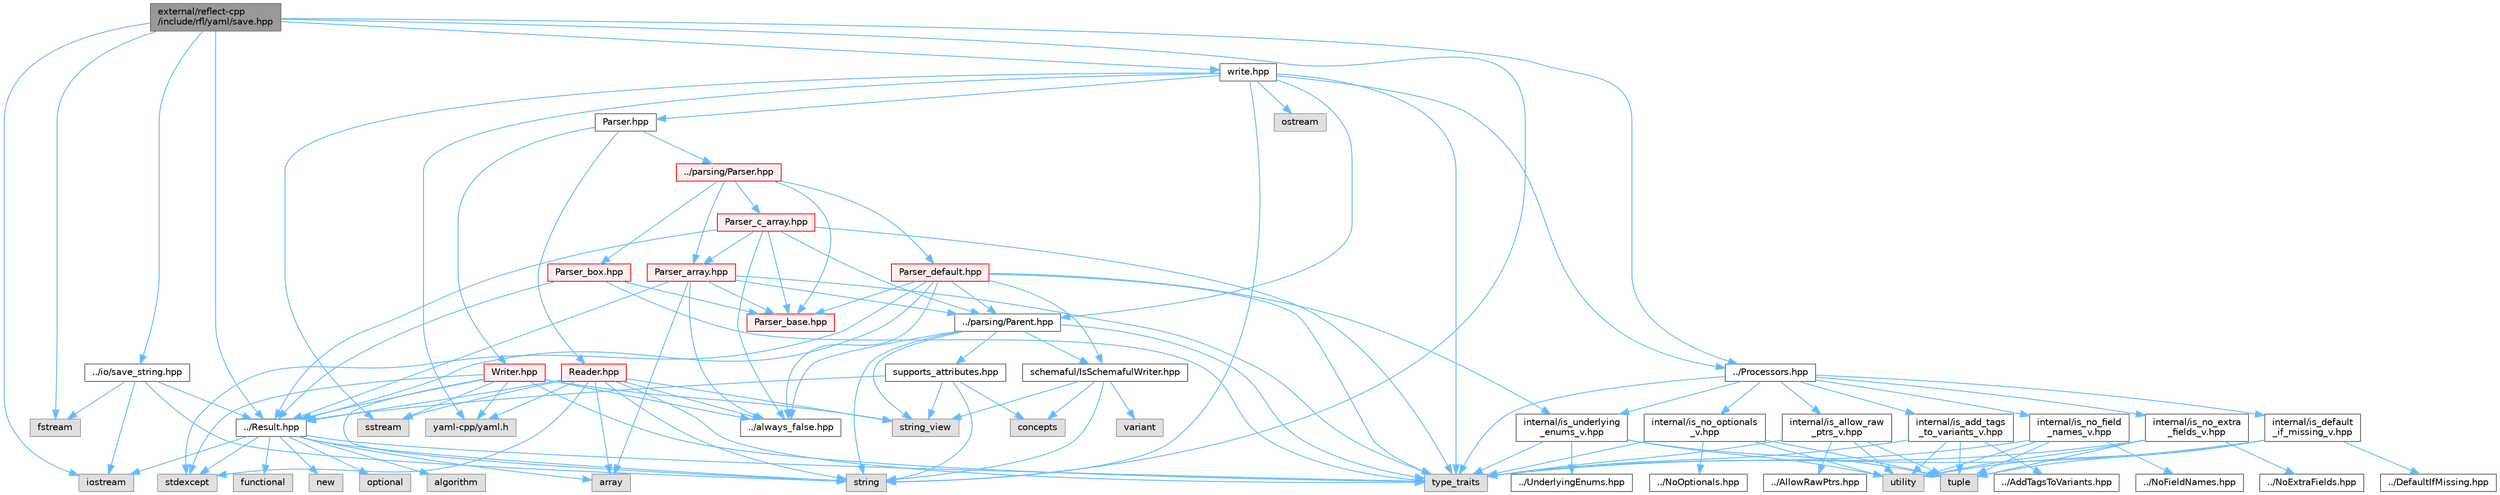 digraph "external/reflect-cpp/include/rfl/yaml/save.hpp"
{
 // LATEX_PDF_SIZE
  bgcolor="transparent";
  edge [fontname=Helvetica,fontsize=10,labelfontname=Helvetica,labelfontsize=10];
  node [fontname=Helvetica,fontsize=10,shape=box,height=0.2,width=0.4];
  Node1 [id="Node000001",label="external/reflect-cpp\l/include/rfl/yaml/save.hpp",height=0.2,width=0.4,color="gray40", fillcolor="grey60", style="filled", fontcolor="black",tooltip=" "];
  Node1 -> Node2 [id="edge1_Node000001_Node000002",color="steelblue1",style="solid",tooltip=" "];
  Node2 [id="Node000002",label="fstream",height=0.2,width=0.4,color="grey60", fillcolor="#E0E0E0", style="filled",tooltip=" "];
  Node1 -> Node3 [id="edge2_Node000001_Node000003",color="steelblue1",style="solid",tooltip=" "];
  Node3 [id="Node000003",label="iostream",height=0.2,width=0.4,color="grey60", fillcolor="#E0E0E0", style="filled",tooltip=" "];
  Node1 -> Node4 [id="edge3_Node000001_Node000004",color="steelblue1",style="solid",tooltip=" "];
  Node4 [id="Node000004",label="string",height=0.2,width=0.4,color="grey60", fillcolor="#E0E0E0", style="filled",tooltip=" "];
  Node1 -> Node5 [id="edge4_Node000001_Node000005",color="steelblue1",style="solid",tooltip=" "];
  Node5 [id="Node000005",label="../Processors.hpp",height=0.2,width=0.4,color="grey40", fillcolor="white", style="filled",URL="$_processors_8hpp.html",tooltip=" "];
  Node5 -> Node6 [id="edge5_Node000005_Node000006",color="steelblue1",style="solid",tooltip=" "];
  Node6 [id="Node000006",label="type_traits",height=0.2,width=0.4,color="grey60", fillcolor="#E0E0E0", style="filled",tooltip=" "];
  Node5 -> Node7 [id="edge6_Node000005_Node000007",color="steelblue1",style="solid",tooltip=" "];
  Node7 [id="Node000007",label="internal/is_add_tags\l_to_variants_v.hpp",height=0.2,width=0.4,color="grey40", fillcolor="white", style="filled",URL="$is__add__tags__to__variants__v_8hpp.html",tooltip=" "];
  Node7 -> Node8 [id="edge7_Node000007_Node000008",color="steelblue1",style="solid",tooltip=" "];
  Node8 [id="Node000008",label="tuple",height=0.2,width=0.4,color="grey60", fillcolor="#E0E0E0", style="filled",tooltip=" "];
  Node7 -> Node6 [id="edge8_Node000007_Node000006",color="steelblue1",style="solid",tooltip=" "];
  Node7 -> Node9 [id="edge9_Node000007_Node000009",color="steelblue1",style="solid",tooltip=" "];
  Node9 [id="Node000009",label="utility",height=0.2,width=0.4,color="grey60", fillcolor="#E0E0E0", style="filled",tooltip=" "];
  Node7 -> Node10 [id="edge10_Node000007_Node000010",color="steelblue1",style="solid",tooltip=" "];
  Node10 [id="Node000010",label="../AddTagsToVariants.hpp",height=0.2,width=0.4,color="grey40", fillcolor="white", style="filled",URL="$_add_tags_to_variants_8hpp.html",tooltip=" "];
  Node5 -> Node11 [id="edge11_Node000005_Node000011",color="steelblue1",style="solid",tooltip=" "];
  Node11 [id="Node000011",label="internal/is_allow_raw\l_ptrs_v.hpp",height=0.2,width=0.4,color="grey40", fillcolor="white", style="filled",URL="$is__allow__raw__ptrs__v_8hpp.html",tooltip=" "];
  Node11 -> Node8 [id="edge12_Node000011_Node000008",color="steelblue1",style="solid",tooltip=" "];
  Node11 -> Node6 [id="edge13_Node000011_Node000006",color="steelblue1",style="solid",tooltip=" "];
  Node11 -> Node9 [id="edge14_Node000011_Node000009",color="steelblue1",style="solid",tooltip=" "];
  Node11 -> Node12 [id="edge15_Node000011_Node000012",color="steelblue1",style="solid",tooltip=" "];
  Node12 [id="Node000012",label="../AllowRawPtrs.hpp",height=0.2,width=0.4,color="grey40", fillcolor="white", style="filled",URL="$_allow_raw_ptrs_8hpp.html",tooltip=" "];
  Node5 -> Node13 [id="edge16_Node000005_Node000013",color="steelblue1",style="solid",tooltip=" "];
  Node13 [id="Node000013",label="internal/is_default\l_if_missing_v.hpp",height=0.2,width=0.4,color="grey40", fillcolor="white", style="filled",URL="$is__default__if__missing__v_8hpp.html",tooltip=" "];
  Node13 -> Node8 [id="edge17_Node000013_Node000008",color="steelblue1",style="solid",tooltip=" "];
  Node13 -> Node6 [id="edge18_Node000013_Node000006",color="steelblue1",style="solid",tooltip=" "];
  Node13 -> Node9 [id="edge19_Node000013_Node000009",color="steelblue1",style="solid",tooltip=" "];
  Node13 -> Node14 [id="edge20_Node000013_Node000014",color="steelblue1",style="solid",tooltip=" "];
  Node14 [id="Node000014",label="../DefaultIfMissing.hpp",height=0.2,width=0.4,color="grey40", fillcolor="white", style="filled",URL="$_default_if_missing_8hpp.html",tooltip=" "];
  Node5 -> Node15 [id="edge21_Node000005_Node000015",color="steelblue1",style="solid",tooltip=" "];
  Node15 [id="Node000015",label="internal/is_no_extra\l_fields_v.hpp",height=0.2,width=0.4,color="grey40", fillcolor="white", style="filled",URL="$is__no__extra__fields__v_8hpp.html",tooltip=" "];
  Node15 -> Node8 [id="edge22_Node000015_Node000008",color="steelblue1",style="solid",tooltip=" "];
  Node15 -> Node6 [id="edge23_Node000015_Node000006",color="steelblue1",style="solid",tooltip=" "];
  Node15 -> Node9 [id="edge24_Node000015_Node000009",color="steelblue1",style="solid",tooltip=" "];
  Node15 -> Node16 [id="edge25_Node000015_Node000016",color="steelblue1",style="solid",tooltip=" "];
  Node16 [id="Node000016",label="../NoExtraFields.hpp",height=0.2,width=0.4,color="grey40", fillcolor="white", style="filled",URL="$_no_extra_fields_8hpp.html",tooltip=" "];
  Node5 -> Node17 [id="edge26_Node000005_Node000017",color="steelblue1",style="solid",tooltip=" "];
  Node17 [id="Node000017",label="internal/is_no_field\l_names_v.hpp",height=0.2,width=0.4,color="grey40", fillcolor="white", style="filled",URL="$is__no__field__names__v_8hpp.html",tooltip=" "];
  Node17 -> Node8 [id="edge27_Node000017_Node000008",color="steelblue1",style="solid",tooltip=" "];
  Node17 -> Node6 [id="edge28_Node000017_Node000006",color="steelblue1",style="solid",tooltip=" "];
  Node17 -> Node9 [id="edge29_Node000017_Node000009",color="steelblue1",style="solid",tooltip=" "];
  Node17 -> Node18 [id="edge30_Node000017_Node000018",color="steelblue1",style="solid",tooltip=" "];
  Node18 [id="Node000018",label="../NoFieldNames.hpp",height=0.2,width=0.4,color="grey40", fillcolor="white", style="filled",URL="$_no_field_names_8hpp.html",tooltip=" "];
  Node5 -> Node19 [id="edge31_Node000005_Node000019",color="steelblue1",style="solid",tooltip=" "];
  Node19 [id="Node000019",label="internal/is_no_optionals\l_v.hpp",height=0.2,width=0.4,color="grey40", fillcolor="white", style="filled",URL="$is__no__optionals__v_8hpp.html",tooltip=" "];
  Node19 -> Node8 [id="edge32_Node000019_Node000008",color="steelblue1",style="solid",tooltip=" "];
  Node19 -> Node6 [id="edge33_Node000019_Node000006",color="steelblue1",style="solid",tooltip=" "];
  Node19 -> Node9 [id="edge34_Node000019_Node000009",color="steelblue1",style="solid",tooltip=" "];
  Node19 -> Node20 [id="edge35_Node000019_Node000020",color="steelblue1",style="solid",tooltip=" "];
  Node20 [id="Node000020",label="../NoOptionals.hpp",height=0.2,width=0.4,color="grey40", fillcolor="white", style="filled",URL="$_no_optionals_8hpp.html",tooltip=" "];
  Node5 -> Node21 [id="edge36_Node000005_Node000021",color="steelblue1",style="solid",tooltip=" "];
  Node21 [id="Node000021",label="internal/is_underlying\l_enums_v.hpp",height=0.2,width=0.4,color="grey40", fillcolor="white", style="filled",URL="$is__underlying__enums__v_8hpp.html",tooltip=" "];
  Node21 -> Node8 [id="edge37_Node000021_Node000008",color="steelblue1",style="solid",tooltip=" "];
  Node21 -> Node6 [id="edge38_Node000021_Node000006",color="steelblue1",style="solid",tooltip=" "];
  Node21 -> Node9 [id="edge39_Node000021_Node000009",color="steelblue1",style="solid",tooltip=" "];
  Node21 -> Node22 [id="edge40_Node000021_Node000022",color="steelblue1",style="solid",tooltip=" "];
  Node22 [id="Node000022",label="../UnderlyingEnums.hpp",height=0.2,width=0.4,color="grey40", fillcolor="white", style="filled",URL="$_underlying_enums_8hpp.html",tooltip=" "];
  Node1 -> Node23 [id="edge41_Node000001_Node000023",color="steelblue1",style="solid",tooltip=" "];
  Node23 [id="Node000023",label="../Result.hpp",height=0.2,width=0.4,color="grey40", fillcolor="white", style="filled",URL="$_result_8hpp.html",tooltip=" "];
  Node23 -> Node24 [id="edge42_Node000023_Node000024",color="steelblue1",style="solid",tooltip=" "];
  Node24 [id="Node000024",label="algorithm",height=0.2,width=0.4,color="grey60", fillcolor="#E0E0E0", style="filled",tooltip=" "];
  Node23 -> Node25 [id="edge43_Node000023_Node000025",color="steelblue1",style="solid",tooltip=" "];
  Node25 [id="Node000025",label="array",height=0.2,width=0.4,color="grey60", fillcolor="#E0E0E0", style="filled",tooltip=" "];
  Node23 -> Node26 [id="edge44_Node000023_Node000026",color="steelblue1",style="solid",tooltip=" "];
  Node26 [id="Node000026",label="functional",height=0.2,width=0.4,color="grey60", fillcolor="#E0E0E0", style="filled",tooltip=" "];
  Node23 -> Node3 [id="edge45_Node000023_Node000003",color="steelblue1",style="solid",tooltip=" "];
  Node23 -> Node27 [id="edge46_Node000023_Node000027",color="steelblue1",style="solid",tooltip=" "];
  Node27 [id="Node000027",label="new",height=0.2,width=0.4,color="grey60", fillcolor="#E0E0E0", style="filled",tooltip=" "];
  Node23 -> Node28 [id="edge47_Node000023_Node000028",color="steelblue1",style="solid",tooltip=" "];
  Node28 [id="Node000028",label="optional",height=0.2,width=0.4,color="grey60", fillcolor="#E0E0E0", style="filled",tooltip=" "];
  Node23 -> Node29 [id="edge48_Node000023_Node000029",color="steelblue1",style="solid",tooltip=" "];
  Node29 [id="Node000029",label="stdexcept",height=0.2,width=0.4,color="grey60", fillcolor="#E0E0E0", style="filled",tooltip=" "];
  Node23 -> Node4 [id="edge49_Node000023_Node000004",color="steelblue1",style="solid",tooltip=" "];
  Node23 -> Node6 [id="edge50_Node000023_Node000006",color="steelblue1",style="solid",tooltip=" "];
  Node1 -> Node30 [id="edge51_Node000001_Node000030",color="steelblue1",style="solid",tooltip=" "];
  Node30 [id="Node000030",label="../io/save_string.hpp",height=0.2,width=0.4,color="grey40", fillcolor="white", style="filled",URL="$save__string_8hpp.html",tooltip=" "];
  Node30 -> Node2 [id="edge52_Node000030_Node000002",color="steelblue1",style="solid",tooltip=" "];
  Node30 -> Node3 [id="edge53_Node000030_Node000003",color="steelblue1",style="solid",tooltip=" "];
  Node30 -> Node4 [id="edge54_Node000030_Node000004",color="steelblue1",style="solid",tooltip=" "];
  Node30 -> Node23 [id="edge55_Node000030_Node000023",color="steelblue1",style="solid",tooltip=" "];
  Node1 -> Node31 [id="edge56_Node000001_Node000031",color="steelblue1",style="solid",tooltip=" "];
  Node31 [id="Node000031",label="write.hpp",height=0.2,width=0.4,color="grey40", fillcolor="white", style="filled",URL="$yaml_2write_8hpp.html",tooltip=" "];
  Node31 -> Node32 [id="edge57_Node000031_Node000032",color="steelblue1",style="solid",tooltip=" "];
  Node32 [id="Node000032",label="yaml-cpp/yaml.h",height=0.2,width=0.4,color="grey60", fillcolor="#E0E0E0", style="filled",tooltip=" "];
  Node31 -> Node33 [id="edge58_Node000031_Node000033",color="steelblue1",style="solid",tooltip=" "];
  Node33 [id="Node000033",label="ostream",height=0.2,width=0.4,color="grey60", fillcolor="#E0E0E0", style="filled",tooltip=" "];
  Node31 -> Node34 [id="edge59_Node000031_Node000034",color="steelblue1",style="solid",tooltip=" "];
  Node34 [id="Node000034",label="sstream",height=0.2,width=0.4,color="grey60", fillcolor="#E0E0E0", style="filled",tooltip=" "];
  Node31 -> Node4 [id="edge60_Node000031_Node000004",color="steelblue1",style="solid",tooltip=" "];
  Node31 -> Node6 [id="edge61_Node000031_Node000006",color="steelblue1",style="solid",tooltip=" "];
  Node31 -> Node5 [id="edge62_Node000031_Node000005",color="steelblue1",style="solid",tooltip=" "];
  Node31 -> Node35 [id="edge63_Node000031_Node000035",color="steelblue1",style="solid",tooltip=" "];
  Node35 [id="Node000035",label="../parsing/Parent.hpp",height=0.2,width=0.4,color="grey40", fillcolor="white", style="filled",URL="$_parent_8hpp.html",tooltip=" "];
  Node35 -> Node4 [id="edge64_Node000035_Node000004",color="steelblue1",style="solid",tooltip=" "];
  Node35 -> Node36 [id="edge65_Node000035_Node000036",color="steelblue1",style="solid",tooltip=" "];
  Node36 [id="Node000036",label="string_view",height=0.2,width=0.4,color="grey60", fillcolor="#E0E0E0", style="filled",tooltip=" "];
  Node35 -> Node6 [id="edge66_Node000035_Node000006",color="steelblue1",style="solid",tooltip=" "];
  Node35 -> Node37 [id="edge67_Node000035_Node000037",color="steelblue1",style="solid",tooltip=" "];
  Node37 [id="Node000037",label="../always_false.hpp",height=0.2,width=0.4,color="grey40", fillcolor="white", style="filled",URL="$always__false_8hpp.html",tooltip=" "];
  Node35 -> Node38 [id="edge68_Node000035_Node000038",color="steelblue1",style="solid",tooltip=" "];
  Node38 [id="Node000038",label="schemaful/IsSchemafulWriter.hpp",height=0.2,width=0.4,color="grey40", fillcolor="white", style="filled",URL="$_is_schemaful_writer_8hpp.html",tooltip=" "];
  Node38 -> Node39 [id="edge69_Node000038_Node000039",color="steelblue1",style="solid",tooltip=" "];
  Node39 [id="Node000039",label="concepts",height=0.2,width=0.4,color="grey60", fillcolor="#E0E0E0", style="filled",tooltip=" "];
  Node38 -> Node4 [id="edge70_Node000038_Node000004",color="steelblue1",style="solid",tooltip=" "];
  Node38 -> Node36 [id="edge71_Node000038_Node000036",color="steelblue1",style="solid",tooltip=" "];
  Node38 -> Node40 [id="edge72_Node000038_Node000040",color="steelblue1",style="solid",tooltip=" "];
  Node40 [id="Node000040",label="variant",height=0.2,width=0.4,color="grey60", fillcolor="#E0E0E0", style="filled",tooltip=" "];
  Node35 -> Node41 [id="edge73_Node000035_Node000041",color="steelblue1",style="solid",tooltip=" "];
  Node41 [id="Node000041",label="supports_attributes.hpp",height=0.2,width=0.4,color="grey40", fillcolor="white", style="filled",URL="$supports__attributes_8hpp.html",tooltip=" "];
  Node41 -> Node39 [id="edge74_Node000041_Node000039",color="steelblue1",style="solid",tooltip=" "];
  Node41 -> Node4 [id="edge75_Node000041_Node000004",color="steelblue1",style="solid",tooltip=" "];
  Node41 -> Node36 [id="edge76_Node000041_Node000036",color="steelblue1",style="solid",tooltip=" "];
  Node41 -> Node23 [id="edge77_Node000041_Node000023",color="steelblue1",style="solid",tooltip=" "];
  Node31 -> Node42 [id="edge78_Node000031_Node000042",color="steelblue1",style="solid",tooltip=" "];
  Node42 [id="Node000042",label="Parser.hpp",height=0.2,width=0.4,color="grey40", fillcolor="white", style="filled",URL="$yaml_2_parser_8hpp.html",tooltip=" "];
  Node42 -> Node43 [id="edge79_Node000042_Node000043",color="steelblue1",style="solid",tooltip=" "];
  Node43 [id="Node000043",label="../parsing/Parser.hpp",height=0.2,width=0.4,color="red", fillcolor="#FFF0F0", style="filled",URL="$parsing_2_parser_8hpp.html",tooltip=" "];
  Node43 -> Node44 [id="edge80_Node000043_Node000044",color="steelblue1",style="solid",tooltip=" "];
  Node44 [id="Node000044",label="Parser_array.hpp",height=0.2,width=0.4,color="red", fillcolor="#FFF0F0", style="filled",URL="$_parser__array_8hpp.html",tooltip=" "];
  Node44 -> Node25 [id="edge81_Node000044_Node000025",color="steelblue1",style="solid",tooltip=" "];
  Node44 -> Node6 [id="edge82_Node000044_Node000006",color="steelblue1",style="solid",tooltip=" "];
  Node44 -> Node23 [id="edge83_Node000044_Node000023",color="steelblue1",style="solid",tooltip=" "];
  Node44 -> Node37 [id="edge84_Node000044_Node000037",color="steelblue1",style="solid",tooltip=" "];
  Node44 -> Node35 [id="edge85_Node000044_Node000035",color="steelblue1",style="solid",tooltip=" "];
  Node44 -> Node57 [id="edge86_Node000044_Node000057",color="steelblue1",style="solid",tooltip=" "];
  Node57 [id="Node000057",label="Parser_base.hpp",height=0.2,width=0.4,color="red", fillcolor="#FFF0F0", style="filled",URL="$_parser__base_8hpp.html",tooltip=" "];
  Node43 -> Node57 [id="edge87_Node000043_Node000057",color="steelblue1",style="solid",tooltip=" "];
  Node43 -> Node84 [id="edge88_Node000043_Node000084",color="steelblue1",style="solid",tooltip=" "];
  Node84 [id="Node000084",label="Parser_box.hpp",height=0.2,width=0.4,color="red", fillcolor="#FFF0F0", style="filled",URL="$_parser__box_8hpp.html",tooltip=" "];
  Node84 -> Node6 [id="edge89_Node000084_Node000006",color="steelblue1",style="solid",tooltip=" "];
  Node84 -> Node23 [id="edge90_Node000084_Node000023",color="steelblue1",style="solid",tooltip=" "];
  Node84 -> Node57 [id="edge91_Node000084_Node000057",color="steelblue1",style="solid",tooltip=" "];
  Node43 -> Node86 [id="edge92_Node000043_Node000086",color="steelblue1",style="solid",tooltip=" "];
  Node86 [id="Node000086",label="Parser_c_array.hpp",height=0.2,width=0.4,color="red", fillcolor="#FFF0F0", style="filled",URL="$_parser__c__array_8hpp.html",tooltip=" "];
  Node86 -> Node6 [id="edge93_Node000086_Node000006",color="steelblue1",style="solid",tooltip=" "];
  Node86 -> Node23 [id="edge94_Node000086_Node000023",color="steelblue1",style="solid",tooltip=" "];
  Node86 -> Node37 [id="edge95_Node000086_Node000037",color="steelblue1",style="solid",tooltip=" "];
  Node86 -> Node35 [id="edge96_Node000086_Node000035",color="steelblue1",style="solid",tooltip=" "];
  Node86 -> Node44 [id="edge97_Node000086_Node000044",color="steelblue1",style="solid",tooltip=" "];
  Node86 -> Node57 [id="edge98_Node000086_Node000057",color="steelblue1",style="solid",tooltip=" "];
  Node43 -> Node87 [id="edge99_Node000043_Node000087",color="steelblue1",style="solid",tooltip=" "];
  Node87 [id="Node000087",label="Parser_default.hpp",height=0.2,width=0.4,color="red", fillcolor="#FFF0F0", style="filled",URL="$_parser__default_8hpp.html",tooltip=" "];
  Node87 -> Node29 [id="edge100_Node000087_Node000029",color="steelblue1",style="solid",tooltip=" "];
  Node87 -> Node6 [id="edge101_Node000087_Node000006",color="steelblue1",style="solid",tooltip=" "];
  Node87 -> Node23 [id="edge102_Node000087_Node000023",color="steelblue1",style="solid",tooltip=" "];
  Node87 -> Node37 [id="edge103_Node000087_Node000037",color="steelblue1",style="solid",tooltip=" "];
  Node87 -> Node21 [id="edge104_Node000087_Node000021",color="steelblue1",style="solid",tooltip=" "];
  Node87 -> Node35 [id="edge105_Node000087_Node000035",color="steelblue1",style="solid",tooltip=" "];
  Node87 -> Node57 [id="edge106_Node000087_Node000057",color="steelblue1",style="solid",tooltip=" "];
  Node87 -> Node38 [id="edge107_Node000087_Node000038",color="steelblue1",style="solid",tooltip=" "];
  Node42 -> Node248 [id="edge108_Node000042_Node000248",color="steelblue1",style="solid",tooltip=" "];
  Node248 [id="Node000248",label="Reader.hpp",height=0.2,width=0.4,color="red", fillcolor="#FFF0F0", style="filled",URL="$yaml_2_reader_8hpp.html",tooltip=" "];
  Node248 -> Node32 [id="edge109_Node000248_Node000032",color="steelblue1",style="solid",tooltip=" "];
  Node248 -> Node25 [id="edge110_Node000248_Node000025",color="steelblue1",style="solid",tooltip=" "];
  Node248 -> Node34 [id="edge111_Node000248_Node000034",color="steelblue1",style="solid",tooltip=" "];
  Node248 -> Node29 [id="edge112_Node000248_Node000029",color="steelblue1",style="solid",tooltip=" "];
  Node248 -> Node4 [id="edge113_Node000248_Node000004",color="steelblue1",style="solid",tooltip=" "];
  Node248 -> Node36 [id="edge114_Node000248_Node000036",color="steelblue1",style="solid",tooltip=" "];
  Node248 -> Node6 [id="edge115_Node000248_Node000006",color="steelblue1",style="solid",tooltip=" "];
  Node248 -> Node23 [id="edge116_Node000248_Node000023",color="steelblue1",style="solid",tooltip=" "];
  Node248 -> Node37 [id="edge117_Node000248_Node000037",color="steelblue1",style="solid",tooltip=" "];
  Node42 -> Node250 [id="edge118_Node000042_Node000250",color="steelblue1",style="solid",tooltip=" "];
  Node250 [id="Node000250",label="Writer.hpp",height=0.2,width=0.4,color="red", fillcolor="#FFF0F0", style="filled",URL="$yaml_2_writer_8hpp.html",tooltip=" "];
  Node250 -> Node32 [id="edge119_Node000250_Node000032",color="steelblue1",style="solid",tooltip=" "];
  Node250 -> Node34 [id="edge120_Node000250_Node000034",color="steelblue1",style="solid",tooltip=" "];
  Node250 -> Node29 [id="edge121_Node000250_Node000029",color="steelblue1",style="solid",tooltip=" "];
  Node250 -> Node4 [id="edge122_Node000250_Node000004",color="steelblue1",style="solid",tooltip=" "];
  Node250 -> Node36 [id="edge123_Node000250_Node000036",color="steelblue1",style="solid",tooltip=" "];
  Node250 -> Node6 [id="edge124_Node000250_Node000006",color="steelblue1",style="solid",tooltip=" "];
  Node250 -> Node23 [id="edge125_Node000250_Node000023",color="steelblue1",style="solid",tooltip=" "];
  Node250 -> Node37 [id="edge126_Node000250_Node000037",color="steelblue1",style="solid",tooltip=" "];
}
